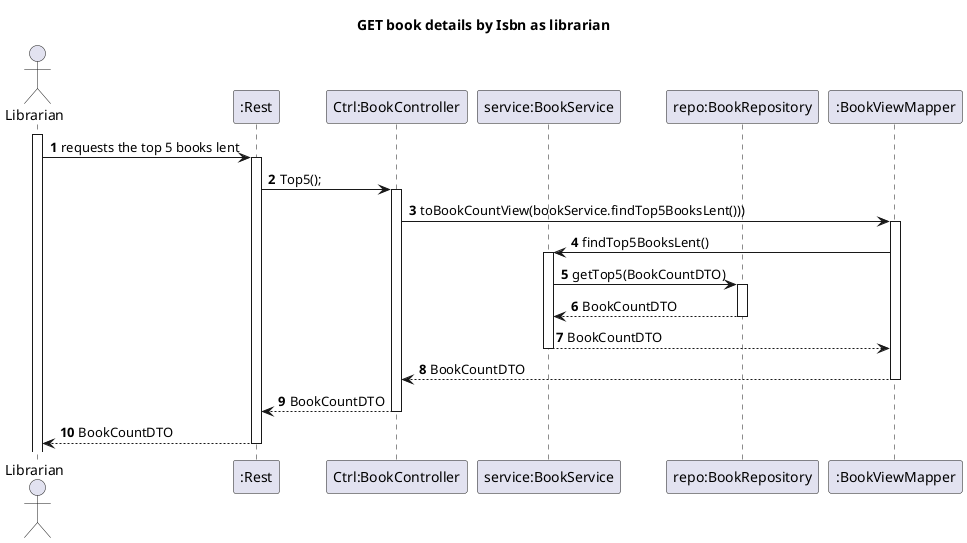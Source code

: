 @startuml
'https://plantuml.com/sequence-diagram
autoactivate on
autonumber

title GET book details by Isbn as librarian

actor "Librarian" as User
participant ":Rest" as Rest
participant "Ctrl:BookController" as Ctrl
participant "service:BookService" as Service
participant "repo:BookRepository" as Repo
participant ":BookViewMapper" as Mapper


activate User

User -> Rest: requests the top 5 books lent

Rest -> Ctrl: Top5();


Ctrl -> Mapper: toBookCountView(bookService.findTop5BooksLent()))
Mapper -> Service: findTop5BooksLent()
Service -> Repo: getTop5(BookCountDTO)
Repo --> Service: BookCountDTO
Service --> Mapper: BookCountDTO
Mapper --> Ctrl: BookCountDTO
Ctrl --> Rest: BookCountDTO
Rest --> User: BookCountDTO

@enduml
